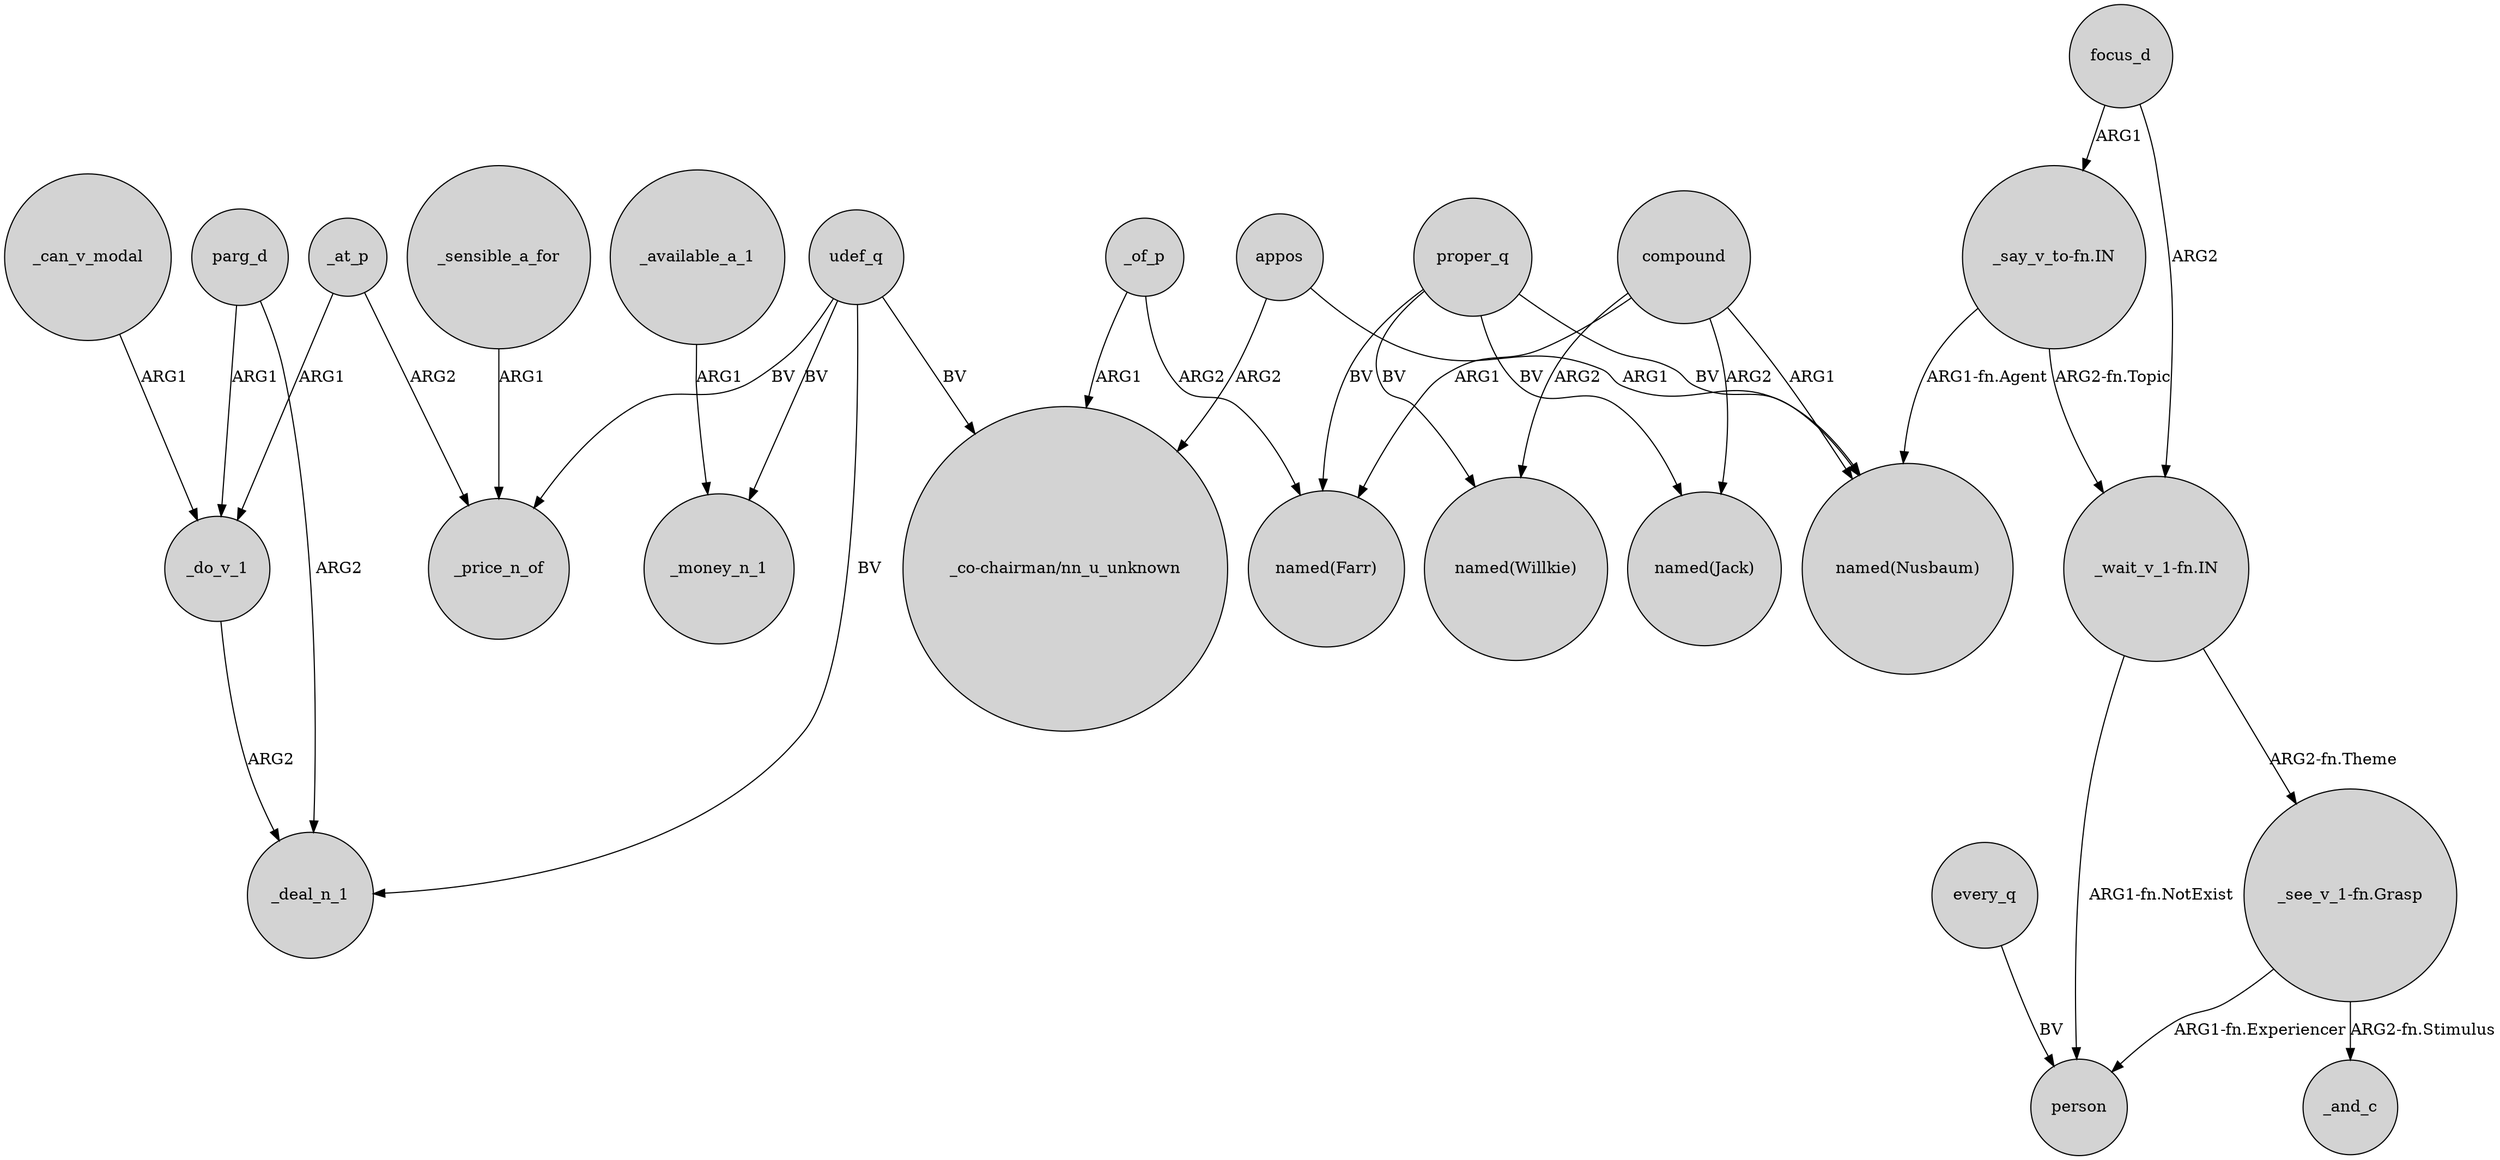 digraph {
	node [shape=circle style=filled]
	udef_q -> _money_n_1 [label=BV]
	parg_d -> _do_v_1 [label=ARG1]
	proper_q -> "named(Willkie)" [label=BV]
	udef_q -> _price_n_of [label=BV]
	"_see_v_1-fn.Grasp" -> _and_c [label="ARG2-fn.Stimulus"]
	"_say_v_to-fn.IN" -> "_wait_v_1-fn.IN" [label="ARG2-fn.Topic"]
	appos -> "_co-chairman/nn_u_unknown" [label=ARG2]
	compound -> "named(Willkie)" [label=ARG2]
	"_wait_v_1-fn.IN" -> "_see_v_1-fn.Grasp" [label="ARG2-fn.Theme"]
	_at_p -> _do_v_1 [label=ARG1]
	every_q -> person [label=BV]
	proper_q -> "named(Nusbaum)" [label=BV]
	_sensible_a_for -> _price_n_of [label=ARG1]
	_of_p -> "_co-chairman/nn_u_unknown" [label=ARG1]
	focus_d -> "_say_v_to-fn.IN" [label=ARG1]
	compound -> "named(Farr)" [label=ARG1]
	"_see_v_1-fn.Grasp" -> person [label="ARG1-fn.Experiencer"]
	compound -> "named(Jack)" [label=ARG2]
	_available_a_1 -> _money_n_1 [label=ARG1]
	_of_p -> "named(Farr)" [label=ARG2]
	udef_q -> "_co-chairman/nn_u_unknown" [label=BV]
	focus_d -> "_wait_v_1-fn.IN" [label=ARG2]
	_can_v_modal -> _do_v_1 [label=ARG1]
	parg_d -> _deal_n_1 [label=ARG2]
	udef_q -> _deal_n_1 [label=BV]
	proper_q -> "named(Jack)" [label=BV]
	proper_q -> "named(Farr)" [label=BV]
	appos -> "named(Nusbaum)" [label=ARG1]
	"_wait_v_1-fn.IN" -> person [label="ARG1-fn.NotExist"]
	compound -> "named(Nusbaum)" [label=ARG1]
	_at_p -> _price_n_of [label=ARG2]
	"_say_v_to-fn.IN" -> "named(Nusbaum)" [label="ARG1-fn.Agent"]
	_do_v_1 -> _deal_n_1 [label=ARG2]
}
